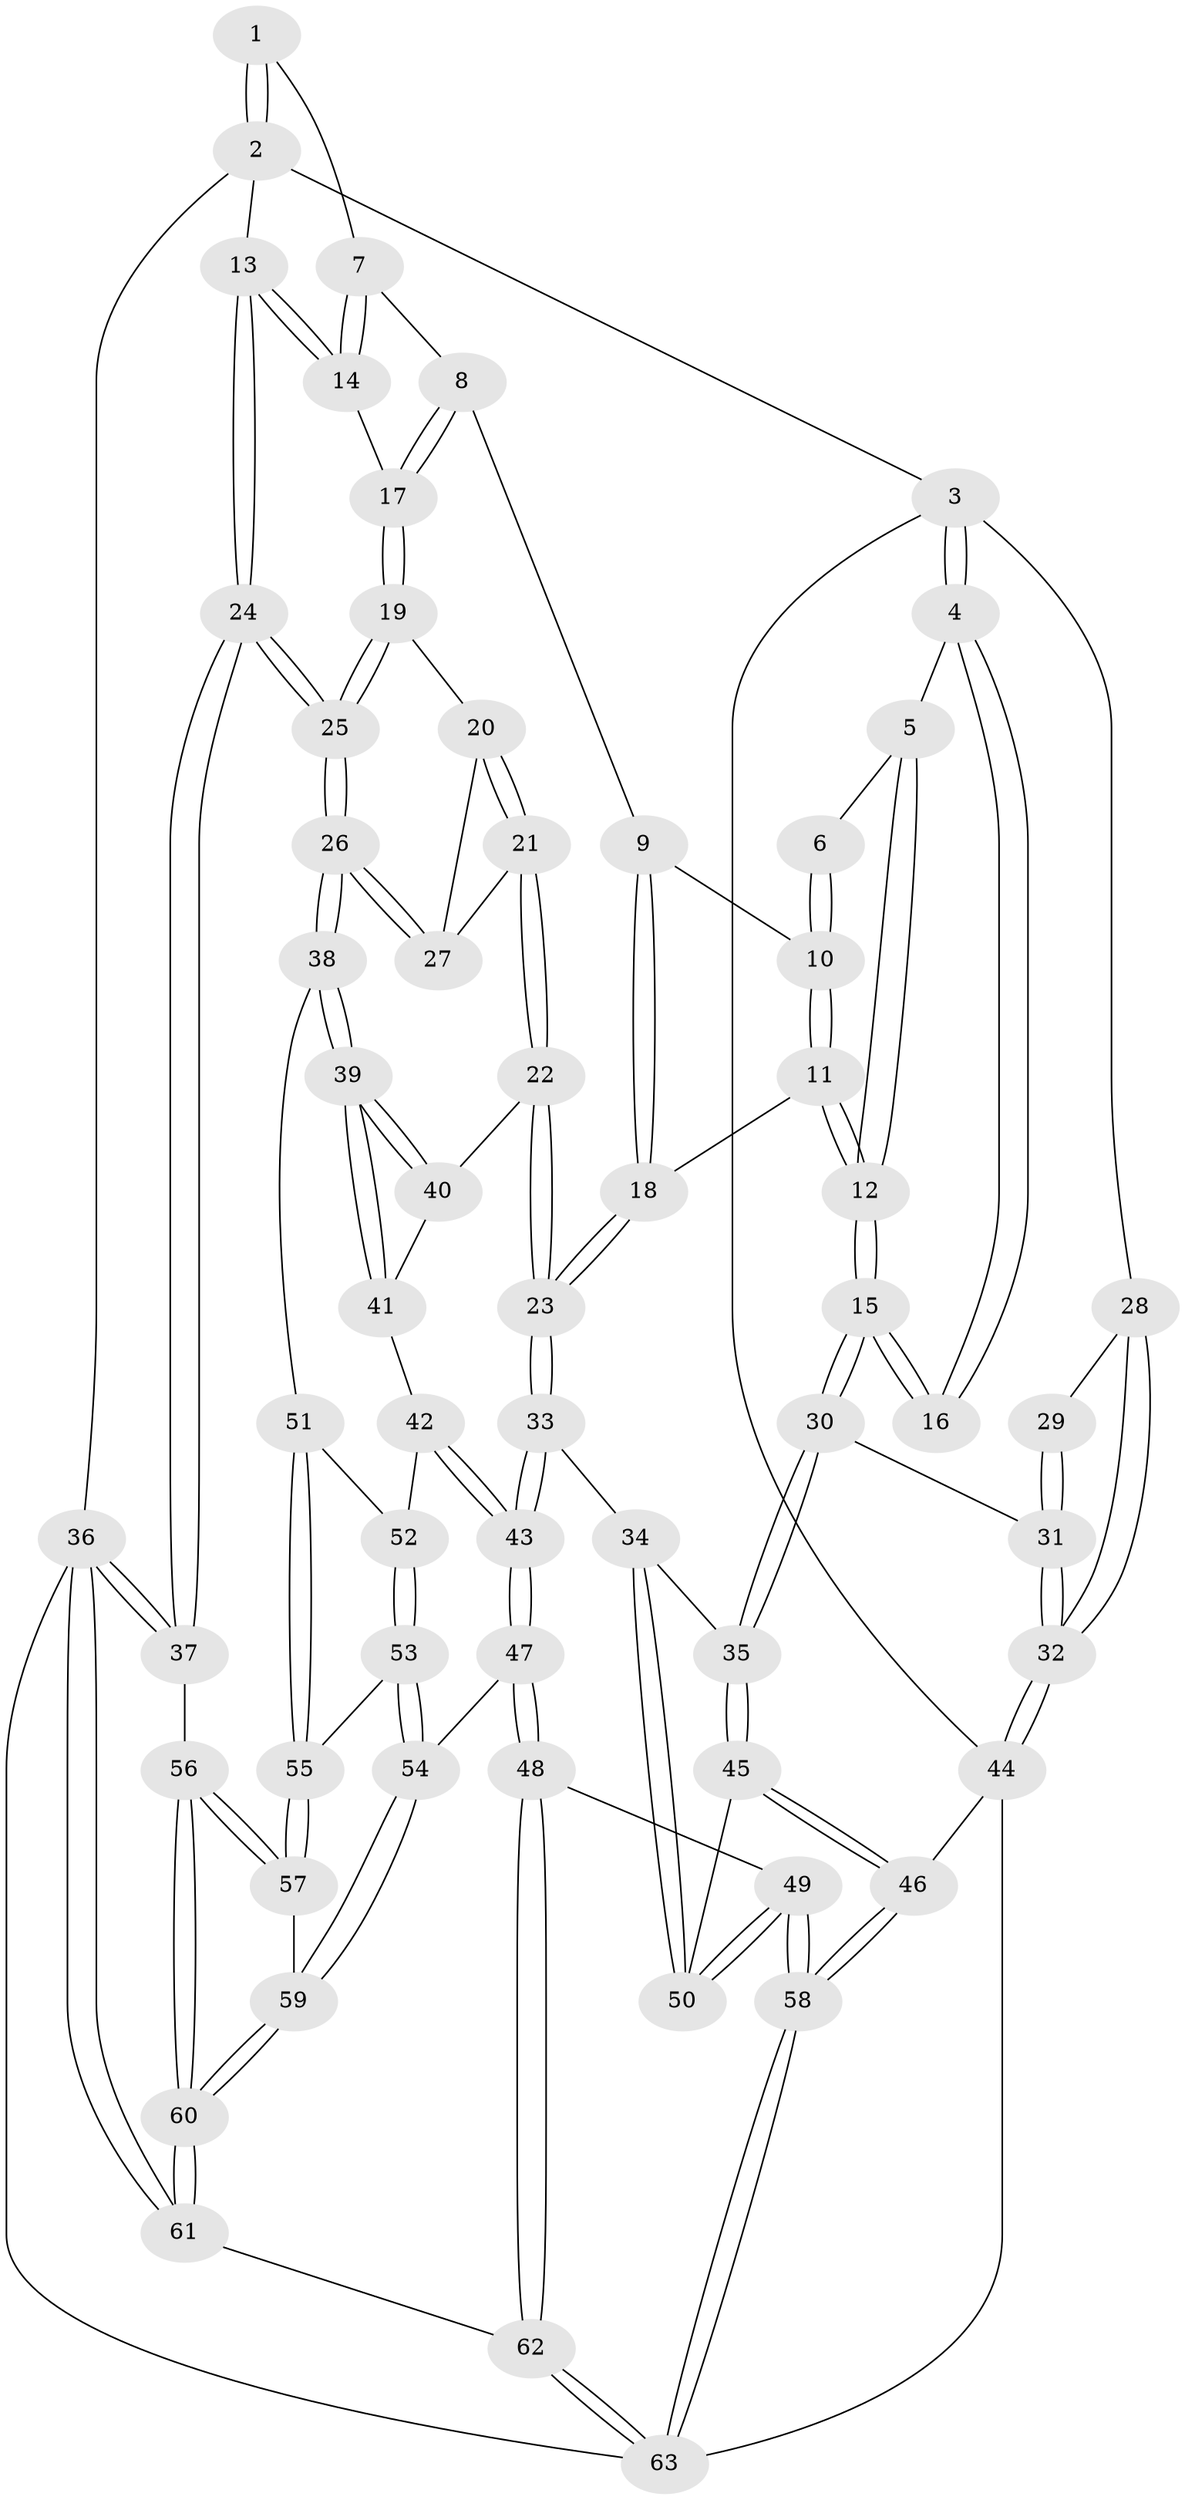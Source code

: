 // Generated by graph-tools (version 1.1) at 2025/03/03/09/25 03:03:20]
// undirected, 63 vertices, 154 edges
graph export_dot {
graph [start="1"]
  node [color=gray90,style=filled];
  1 [pos="+0.7548998611403227+0"];
  2 [pos="+1+0"];
  3 [pos="+0+0"];
  4 [pos="+0.3361617427962214+0"];
  5 [pos="+0.35949445571970656+0"];
  6 [pos="+0.36924627429700335+0"];
  7 [pos="+0.7465940665020343+0"];
  8 [pos="+0.6916115389882593+0.07079954959753777"];
  9 [pos="+0.6674505718447336+0.09111407132379935"];
  10 [pos="+0.4713415598161936+0.01977234984884081"];
  11 [pos="+0.4184744583757593+0.2715433868277714"];
  12 [pos="+0.38909233426091516+0.27939089879327655"];
  13 [pos="+1+0"];
  14 [pos="+0.8922175173292236+0.1675242257314019"];
  15 [pos="+0.3557550388981138+0.28889890512826505"];
  16 [pos="+0.32317192833169917+0.2604921002890576"];
  17 [pos="+0.8708972245162527+0.18005274501116428"];
  18 [pos="+0.5666150024332542+0.2900715940244297"];
  19 [pos="+0.8617915267807095+0.20699806887188055"];
  20 [pos="+0.8465404452117846+0.22786968006987268"];
  21 [pos="+0.678033459699766+0.34814996946928"];
  22 [pos="+0.6648354165399477+0.3539066118291896"];
  23 [pos="+0.6230859266499931+0.3433389938263077"];
  24 [pos="+1+0.5723616871468148"];
  25 [pos="+1+0.5597188328173784"];
  26 [pos="+1+0.5400891898120936"];
  27 [pos="+0.8808098832924536+0.37645965112443824"];
  28 [pos="+0+0"];
  29 [pos="+0.18545407372969014+0.18815371962669875"];
  30 [pos="+0.30701023329437876+0.41979848936013164"];
  31 [pos="+0.017820371721259654+0.44472823344985307"];
  32 [pos="+0+0.47923725541671086"];
  33 [pos="+0.5619723572566241+0.5321218843259008"];
  34 [pos="+0.5379942340422846+0.5390597967312745"];
  35 [pos="+0.3281259945188058+0.5345110156631316"];
  36 [pos="+1+1"];
  37 [pos="+1+0.7497462562451291"];
  38 [pos="+0.9245765990407979+0.5357812488484434"];
  39 [pos="+0.9245320690948003+0.5357652016178247"];
  40 [pos="+0.6733043280845002+0.3657009172485781"];
  41 [pos="+0.7186179267521183+0.5358561738204977"];
  42 [pos="+0.7012357582485725+0.5702949530476408"];
  43 [pos="+0.6172155600529906+0.5995389475900791"];
  44 [pos="+0+0.6553501710094457"];
  45 [pos="+0.32429899514046445+0.5508067910668758"];
  46 [pos="+0.17939987878151642+0.7350715827572879"];
  47 [pos="+0.6090925771773728+0.7559628729684102"];
  48 [pos="+0.5862836781487702+0.7695447723557063"];
  49 [pos="+0.5083032967664172+0.7530671775137296"];
  50 [pos="+0.4790541261817197+0.7021344131011715"];
  51 [pos="+0.774795318067187+0.6301057572805099"];
  52 [pos="+0.7105063329785896+0.5812353886221086"];
  53 [pos="+0.705880159655709+0.7216158080216856"];
  54 [pos="+0.6743558729432868+0.7582204724447739"];
  55 [pos="+0.7631336242369063+0.6706620952238005"];
  56 [pos="+1+0.7564207974534014"];
  57 [pos="+1+0.776304678371451"];
  58 [pos="+0.2654893678823132+0.8899008668849357"];
  59 [pos="+0.7872182356024156+0.8297856147507674"];
  60 [pos="+0.7298959385986261+1"];
  61 [pos="+0.662005025218487+1"];
  62 [pos="+0.5796111356508+1"];
  63 [pos="+0.27805287107009447+1"];
  1 -- 2;
  1 -- 2;
  1 -- 7;
  2 -- 3;
  2 -- 13;
  2 -- 36;
  3 -- 4;
  3 -- 4;
  3 -- 28;
  3 -- 44;
  4 -- 5;
  4 -- 16;
  4 -- 16;
  5 -- 6;
  5 -- 12;
  5 -- 12;
  6 -- 10;
  6 -- 10;
  7 -- 8;
  7 -- 14;
  7 -- 14;
  8 -- 9;
  8 -- 17;
  8 -- 17;
  9 -- 10;
  9 -- 18;
  9 -- 18;
  10 -- 11;
  10 -- 11;
  11 -- 12;
  11 -- 12;
  11 -- 18;
  12 -- 15;
  12 -- 15;
  13 -- 14;
  13 -- 14;
  13 -- 24;
  13 -- 24;
  14 -- 17;
  15 -- 16;
  15 -- 16;
  15 -- 30;
  15 -- 30;
  17 -- 19;
  17 -- 19;
  18 -- 23;
  18 -- 23;
  19 -- 20;
  19 -- 25;
  19 -- 25;
  20 -- 21;
  20 -- 21;
  20 -- 27;
  21 -- 22;
  21 -- 22;
  21 -- 27;
  22 -- 23;
  22 -- 23;
  22 -- 40;
  23 -- 33;
  23 -- 33;
  24 -- 25;
  24 -- 25;
  24 -- 37;
  24 -- 37;
  25 -- 26;
  25 -- 26;
  26 -- 27;
  26 -- 27;
  26 -- 38;
  26 -- 38;
  28 -- 29;
  28 -- 32;
  28 -- 32;
  29 -- 31;
  29 -- 31;
  30 -- 31;
  30 -- 35;
  30 -- 35;
  31 -- 32;
  31 -- 32;
  32 -- 44;
  32 -- 44;
  33 -- 34;
  33 -- 43;
  33 -- 43;
  34 -- 35;
  34 -- 50;
  34 -- 50;
  35 -- 45;
  35 -- 45;
  36 -- 37;
  36 -- 37;
  36 -- 61;
  36 -- 61;
  36 -- 63;
  37 -- 56;
  38 -- 39;
  38 -- 39;
  38 -- 51;
  39 -- 40;
  39 -- 40;
  39 -- 41;
  39 -- 41;
  40 -- 41;
  41 -- 42;
  42 -- 43;
  42 -- 43;
  42 -- 52;
  43 -- 47;
  43 -- 47;
  44 -- 46;
  44 -- 63;
  45 -- 46;
  45 -- 46;
  45 -- 50;
  46 -- 58;
  46 -- 58;
  47 -- 48;
  47 -- 48;
  47 -- 54;
  48 -- 49;
  48 -- 62;
  48 -- 62;
  49 -- 50;
  49 -- 50;
  49 -- 58;
  49 -- 58;
  51 -- 52;
  51 -- 55;
  51 -- 55;
  52 -- 53;
  52 -- 53;
  53 -- 54;
  53 -- 54;
  53 -- 55;
  54 -- 59;
  54 -- 59;
  55 -- 57;
  55 -- 57;
  56 -- 57;
  56 -- 57;
  56 -- 60;
  56 -- 60;
  57 -- 59;
  58 -- 63;
  58 -- 63;
  59 -- 60;
  59 -- 60;
  60 -- 61;
  60 -- 61;
  61 -- 62;
  62 -- 63;
  62 -- 63;
}
